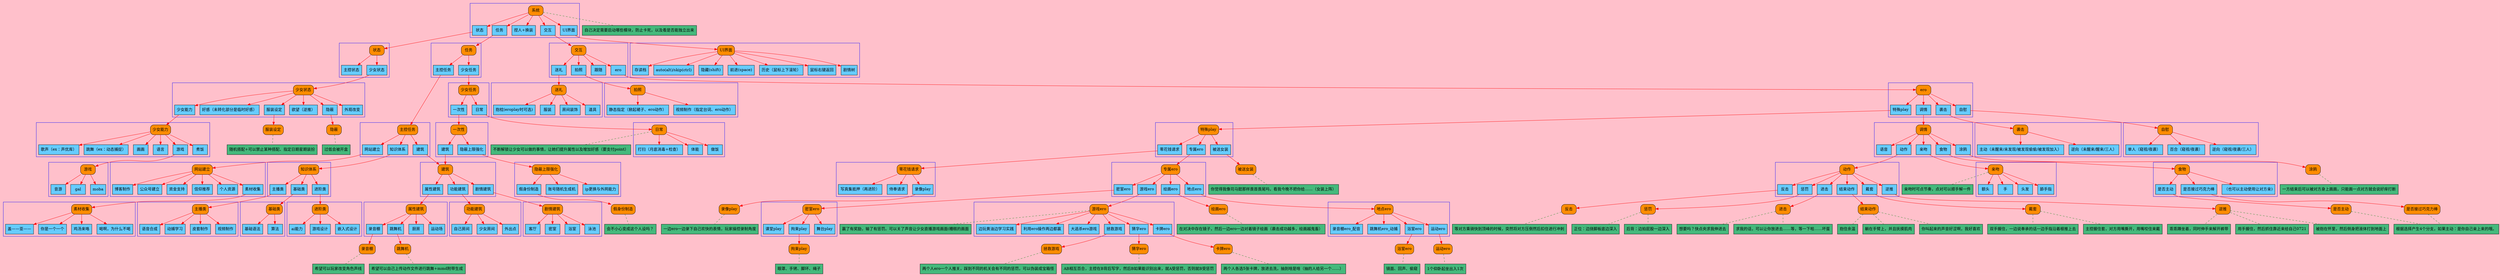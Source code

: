 digraph Example{
graph [bgcolor="pink"]
subgraph cluster_1{
	color="blue"
	1 3 5 7 9 11
}
subgraph cluster_10{
	color="blue"
	10 14 16 18 20 22 24 26
}
subgraph cluster_4{
	color="blue"
	4 28 30
}
subgraph cluster_27{
	color="blue"
	27 32 34 36
}
subgraph cluster_35{
	color="blue"
	35 38 40 42
}
subgraph cluster_37{
	color="blue"
	37 44 46 48 50
}
subgraph cluster_33{
	color="blue"
	33 52 54 56 58 60 62
}
subgraph cluster_61{
	color="blue"
	61 64 66 68 70
}
subgraph cluster_39{
	color="blue"
	39 72 74
}
subgraph cluster_41{
	color="blue"
	41 76 78 80
}
subgraph cluster_29{
	color="blue"
	29 82 84
}
subgraph cluster_81{
	color="blue"
	81 85 87
}
subgraph cluster_83{
	color="blue"
	83 89 91 93
}
subgraph cluster_86{
	color="blue"
	86 95 97 99
}
subgraph cluster_31{
	color="blue"
	31 101 103 105
}
subgraph cluster_100{
	color="blue"
	100 107 109 111 113
}
subgraph cluster_102{
	color="blue"
	102 115 117 119
}
subgraph cluster_104{
	color="blue"
	104 121 123 125 127
}
subgraph cluster_2{
	color="blue"
	2 131 133
}
subgraph cluster_132{
	color="blue"
	132 135 137 139 141 143 145
}
subgraph cluster_134{
	color="blue"
	134 147 149 151 153 155 157
}
subgraph cluster_154{
	color="blue"
	154 159 161 163
}
subgraph cluster_168{
	color="blue"
	168 170 172 174 176
}
subgraph cluster_169{
	color="blue"
	169 178 180
}
subgraph cluster_171{
	color="blue"
	171 182 184 186
}
subgraph cluster_173{
	color="blue"
	173 188 190 192
}
subgraph cluster_189{
	color="blue"
	189 194 196 198
}
subgraph cluster_187{
	color="blue"
	187 200 202 204 206
}
subgraph cluster_199{
	color="blue"
	199 208 210 212 214
}
subgraph cluster_201{
	color="blue"
	201 216 218 220
}
subgraph cluster_203{
	color="blue"
	203 222 224 226 228 230 232
}
subgraph cluster_175{
	color="blue"
	175 244 246 248 250 252
}
subgraph cluster_245{
	color="blue"
	245 254 256 258 260 262 264
}
subgraph cluster_249{
	color="blue"
	249 280 282 284 286
}
subgraph cluster_251{
	color="blue"
	251 289 291 293
}
subgraph cluster_8{
	color="blue"
	8 296 298 300 301
}
subgraph cluster_295{
	color="blue"
	295 303 305 307 309
}
subgraph cluster_297{
	color="blue"
	297 311 313
}
1 [label="系统",shape="Mrecord",style="filled",fillcolor="#FF8C00"]
1 -> {11,9,7,5,3}[style="solid",color="red"]
1 -> {12}[style="dashed",color="ForestGreen",dir="none"]
11 -> {10}[style="solid",color="red"]
9 -> {8}[style="solid",color="red"]
5 -> {4}[style="solid",color="red"]
3 -> {2}[style="solid",color="red"]
10 -> {26,24,22,20,18,16,14}[style="solid",color="red"]
8 -> {301,300,298,296}[style="solid",color="red"]
4 -> {30,28}[style="solid",color="red"]
2 -> {133,131}[style="solid",color="red"]
301 -> {168}[style="solid",color="red"]
298 -> {297}[style="solid",color="red"]
296 -> {295}[style="solid",color="red"]
30 -> {29}[style="solid",color="red"]
28 -> {27}[style="solid",color="red"]
133 -> {132}[style="solid",color="red"]
168 -> {176,174,172,170}[style="solid",color="red"]
297 -> {313,311}[style="solid",color="red"]
295 -> {309,307,305,303}[style="solid",color="red"]
29 -> {84,82}[style="solid",color="red"]
27 -> {36,34,32}[style="solid",color="red"]
132 -> {145,143,141,139,137,135}[style="solid",color="red"]
176 -> {175}[style="solid",color="red"]
174 -> {173}[style="solid",color="red"]
172 -> {171}[style="solid",color="red"]
170 -> {169}[style="solid",color="red"]
84 -> {83}[style="solid",color="red"]
82 -> {81}[style="solid",color="red"]
36 -> {35}[style="solid",color="red"]
34 -> {33}[style="solid",color="red"]
32 -> {31}[style="solid",color="red"]
143 -> {142}[style="solid",color="red"]
139 -> {138}[style="solid",color="red"]
135 -> {134}[style="solid",color="red"]
175 -> {252,250,248,246,244}[style="solid",color="red"]
173 -> {192,190,188}[style="solid",color="red"]
171 -> {186,184,182}[style="solid",color="red"]
169 -> {180,178}[style="solid",color="red"]
83 -> {93,91,89}[style="solid",color="red"]
83 -> {128}[style="dashed",color="ForestGreen",dir="none"]
81 -> {87,85}[style="solid",color="red"]
35 -> {42,40,38}[style="solid",color="red"]
33 -> {62,60,58,56,54,52}[style="solid",color="red"]
31 -> {105,103,101}[style="solid",color="red"]
142 -> {164}[style="dashed",color="ForestGreen",dir="none"]
138 -> {167}[style="dashed",color="ForestGreen",dir="none"]
134 -> {157,155,153,151,149,147}[style="solid",color="red"]
252 -> {251}[style="solid",color="red"]
250 -> {249}[style="solid",color="red"]
248 -> {247}[style="solid",color="red"]
246 -> {245}[style="solid",color="red"]
192 -> {191}[style="solid",color="red"]
190 -> {189}[style="solid",color="red"]
188 -> {187}[style="solid",color="red"]
87 -> {86}[style="solid",color="red"]
85 -> {31}[style="solid",color="red"]
42 -> {41}[style="solid",color="red"]
40 -> {39}[style="solid",color="red"]
38 -> {37}[style="solid",color="red"]
62 -> {61}[style="solid",color="red"]
105 -> {104}[style="solid",color="red"]
103 -> {102}[style="solid",color="red"]
101 -> {100}[style="solid",color="red"]
155 -> {154}[style="solid",color="red"]
251 -> {293,291,289}[style="solid",color="red"]
249 -> {286,284,282,280}[style="solid",color="red"]
249 -> {287}[style="dashed",color="ForestGreen",dir="none"]
247 -> {267}[style="dashed",color="ForestGreen",dir="none"]
245 -> {264,262,260,258,256,254}[style="solid",color="red"]
191 -> {233}[style="dashed",color="ForestGreen",dir="none"]
189 -> {198,196,194}[style="solid",color="red"]
187 -> {206,204,202,200}[style="solid",color="red"]
86 -> {99,97,95}[style="solid",color="red"]
41 -> {80,78,76}[style="solid",color="red"]
39 -> {74,72}[style="solid",color="red"]
37 -> {50,48,46,44}[style="solid",color="red"]
61 -> {70,68,66,64}[style="solid",color="red"]
104 -> {127,125,123,121}[style="solid",color="red"]
102 -> {119,117,115}[style="solid",color="red"]
100 -> {113,111,109,107}[style="solid",color="red"]
154 -> {163,161,159}[style="solid",color="red"]
291 -> {290}[style="solid",color="red"]
289 -> {288}[style="solid",color="red"]
264 -> {263}[style="solid",color="red"]
262 -> {261}[style="solid",color="red"]
260 -> {259}[style="solid",color="red"]
258 -> {257}[style="solid",color="red"]
256 -> {255}[style="solid",color="red"]
254 -> {253}[style="solid",color="red"]
198 -> {197}[style="solid",color="red"]
206 -> {205}[style="solid",color="red"]
204 -> {203}[style="solid",color="red"]
202 -> {201}[style="solid",color="red"]
200 -> {199}[style="solid",color="red"]
95 -> {94}[style="solid",color="red"]
109 -> {108}[style="solid",color="red"]
107 -> {106}[style="solid",color="red"]
290 -> {294}[style="dashed",color="ForestGreen",dir="none"]
288 -> {294}[style="dashed",color="ForestGreen",dir="none"]
263 -> {266,265}[style="dashed",color="ForestGreen",dir="none"]
261 -> {275,274}[style="dashed",color="ForestGreen",dir="none"]
259 -> {271}[style="dashed",color="ForestGreen",dir="none"]
257 -> {278,277,276}[style="dashed",color="ForestGreen",dir="none"]
255 -> {273,272}[style="dashed",color="ForestGreen",dir="none"]
253 -> {270,269,268}[style="dashed",color="ForestGreen",dir="none"]
197 -> {242}[style="dashed",color="ForestGreen",dir="none"]
205 -> {239}[style="dashed",color="ForestGreen",dir="none"]
203 -> {232,230,228,226,224,222}[style="solid",color="red"]
203 -> {236}[style="dashed",color="ForestGreen",dir="none"]
201 -> {220,218,216}[style="solid",color="red"]
199 -> {214,212,210,208}[style="solid",color="red"]
94 -> {129}[style="dashed",color="ForestGreen",dir="none"]
108 -> {166}[style="dashed",color="ForestGreen",dir="none"]
106 -> {165}[style="dashed",color="ForestGreen",dir="none"]
232 -> {231}[style="solid",color="red"]
230 -> {229}[style="solid",color="red"]
228 -> {227}[style="solid",color="red"]
218 -> {217}[style="solid",color="red"]
214 -> {213}[style="solid",color="red"]
212 -> {211}[style="solid",color="red"]
231 -> {241}[style="dashed",color="ForestGreen",dir="none"]
229 -> {240}[style="dashed",color="ForestGreen",dir="none"]
227 -> {234}[style="dashed",color="ForestGreen",dir="none"]
217 -> {237}[style="dashed",color="ForestGreen",dir="none"]
213 -> {238}[style="dashed",color="ForestGreen",dir="none"]
211 -> {235}[style="dashed",color="ForestGreen",dir="none"]
2 [label="状态",shape="Mrecord",style="filled",fillcolor="#FF8C00"]
3 [label="状态",shape="box",style="filled",fillcolor="#66CCff"]
4 [label="任务",shape="Mrecord",style="filled",fillcolor="#FF8C00"]
5 [label="任务",shape="box",style="filled",fillcolor="#66CCff"]
7 [label="捏人+换装",shape="box",style="filled",fillcolor="#66CCff"]
8 [label="交互",shape="Mrecord",style="filled",fillcolor="#FF8C00"]
9 [label="交互",shape="box",style="filled",fillcolor="#66CCff"]
10 [label="UI界面",shape="Mrecord",style="filled",fillcolor="#FF8C00"]
11 [label="UI界面",shape="box",style="filled",fillcolor="#66CCff"]
12 [label="自己决定需要启动哪些模块，防止卡死，以及看是否能独立出来",shape="box",style="filled",fillcolor="#45b97c"]
14 [label="存读档",shape="box",style="filled",fillcolor="#66CCff"]
16 [label="auto(alt)/skip(ctrl)",shape="box",style="filled",fillcolor="#66CCff"]
18 [label="隐藏(shift)",shape="box",style="filled",fillcolor="#66CCff"]
20 [label="前进(space)",shape="box",style="filled",fillcolor="#66CCff"]
22 [label="历史（鼠标上下滚轮）",shape="box",style="filled",fillcolor="#66CCff"]
24 [label="鼠标右键返回",shape="box",style="filled",fillcolor="#66CCff"]
26 [label="剧情树",shape="box",style="filled",fillcolor="#66CCff"]
27 [label="主控任务",shape="Mrecord",style="filled",fillcolor="#FF8C00"]
28 [label="主控任务",shape="box",style="filled",fillcolor="#66CCff"]
29 [label="少女任务",shape="Mrecord",style="filled",fillcolor="#FF8C00"]
30 [label="少女任务",shape="box",style="filled",fillcolor="#66CCff"]
31 [label="建筑",shape="Mrecord",style="filled",fillcolor="#FF8C00"]
32 [label="建筑",shape="box",style="filled",fillcolor="#66CCff"]
33 [label="网站建立",shape="Mrecord",style="filled",fillcolor="#FF8C00"]
34 [label="网站建立",shape="box",style="filled",fillcolor="#66CCff"]
35 [label="知识体系",shape="Mrecord",style="filled",fillcolor="#FF8C00"]
36 [label="知识体系",shape="box",style="filled",fillcolor="#66CCff"]
37 [label="主播类",shape="Mrecord",style="filled",fillcolor="#FF8C00"]
38 [label="主播类",shape="box",style="filled",fillcolor="#66CCff"]
39 [label="基础类",shape="Mrecord",style="filled",fillcolor="#FF8C00"]
40 [label="基础类",shape="box",style="filled",fillcolor="#66CCff"]
41 [label="进阶类",shape="Mrecord",style="filled",fillcolor="#FF8C00"]
42 [label="进阶类",shape="box",style="filled",fillcolor="#66CCff"]
44 [label="语音合成",shape="box",style="filled",fillcolor="#66CCff"]
46 [label="动捕学习",shape="box",style="filled",fillcolor="#66CCff"]
48 [label="皮套制作",shape="box",style="filled",fillcolor="#66CCff"]
50 [label="视频制作",shape="box",style="filled",fillcolor="#66CCff"]
52 [label="博客制作",shape="box",style="filled",fillcolor="#66CCff"]
54 [label="公众号建立",shape="box",style="filled",fillcolor="#66CCff"]
56 [label="资金支持",shape="box",style="filled",fillcolor="#66CCff"]
58 [label="信仰推荐",shape="box",style="filled",fillcolor="#66CCff"]
60 [label="个人资源",shape="box",style="filled",fillcolor="#66CCff"]
61 [label="素材收集",shape="Mrecord",style="filled",fillcolor="#FF8C00"]
62 [label="素材收集",shape="box",style="filled",fillcolor="#66CCff"]
64 [label="盖——亚——",shape="box",style="filled",fillcolor="#66CCff"]
66 [label="你是一个一个",shape="box",style="filled",fillcolor="#66CCff"]
68 [label="鸡汤来咯",shape="box",style="filled",fillcolor="#66CCff"]
70 [label="喝啊，为什么不喝",shape="box",style="filled",fillcolor="#66CCff"]
72 [label="基础语法",shape="box",style="filled",fillcolor="#66CCff"]
74 [label="算法",shape="box",style="filled",fillcolor="#66CCff"]
76 [label="ai能力",shape="box",style="filled",fillcolor="#66CCff"]
78 [label="游戏设计",shape="box",style="filled",fillcolor="#66CCff"]
80 [label="嵌入式设计",shape="box",style="filled",fillcolor="#66CCff"]
81 [label="一次性",shape="Mrecord",style="filled",fillcolor="#FF8C00"]
82 [label="一次性",shape="box",style="filled",fillcolor="#66CCff"]
83 [label="日常",shape="Mrecord",style="filled",fillcolor="#FF8C00"]
84 [label="日常",shape="box",style="filled",fillcolor="#66CCff"]
85 [label="建筑",shape="box",style="filled",fillcolor="#66CCff"]
86 [label="隐蔽上限强化",shape="Mrecord",style="filled",fillcolor="#FF8C00"]
87 [label="隐蔽上限强化",shape="box",style="filled",fillcolor="#66CCff"]
89 [label="打扫（月底消毒+检查）",shape="box",style="filled",fillcolor="#66CCff"]
91 [label="体能",shape="box",style="filled",fillcolor="#66CCff"]
93 [label="做饭",shape="box",style="filled",fillcolor="#66CCff"]
94 [label="假身份制造",shape="Mrecord",style="filled",fillcolor="#FF8C00"]
95 [label="假身份制造",shape="box",style="filled",fillcolor="#66CCff"]
97 [label="账号随机生成机",shape="box",style="filled",fillcolor="#66CCff"]
99 [label="ip更换与外网能力",shape="box",style="filled",fillcolor="#66CCff"]
100 [label="属性建筑",shape="Mrecord",style="filled",fillcolor="#FF8C00"]
101 [label="属性建筑",shape="box",style="filled",fillcolor="#66CCff"]
102 [label="功能建筑",shape="Mrecord",style="filled",fillcolor="#FF8C00"]
103 [label="功能建筑",shape="box",style="filled",fillcolor="#66CCff"]
104 [label="剧情建筑",shape="Mrecord",style="filled",fillcolor="#FF8C00"]
105 [label="剧情建筑",shape="box",style="filled",fillcolor="#66CCff"]
106 [label="录音棚",shape="Mrecord",style="filled",fillcolor="#FF8C00"]
107 [label="录音棚",shape="box",style="filled",fillcolor="#66CCff"]
108 [label="跳舞机",shape="Mrecord",style="filled",fillcolor="#FF8C00"]
109 [label="跳舞机",shape="box",style="filled",fillcolor="#66CCff"]
111 [label="厨房",shape="box",style="filled",fillcolor="#66CCff"]
113 [label="运动场",shape="box",style="filled",fillcolor="#66CCff"]
115 [label="自己房间",shape="box",style="filled",fillcolor="#66CCff"]
117 [label="少女房间",shape="box",style="filled",fillcolor="#66CCff"]
119 [label="外出点",shape="box",style="filled",fillcolor="#66CCff"]
121 [label="客厅",shape="box",style="filled",fillcolor="#66CCff"]
123 [label="密室",shape="box",style="filled",fillcolor="#66CCff"]
125 [label="浴室",shape="box",style="filled",fillcolor="#66CCff"]
127 [label="泳池",shape="box",style="filled",fillcolor="#66CCff"]
128 [label="不断解锁让少女可以做的事情，让她们提升属性以及增加好感（要支付point）",shape="box",style="filled",fillcolor="#45b97c"]
129 [label="会不小心变成这个人设吗？",shape="box",style="filled",fillcolor="#45b97c"]
131 [label="主控状态",shape="box",style="filled",fillcolor="#66CCff"]
132 [label="少女状态",shape="Mrecord",style="filled",fillcolor="#FF8C00"]
133 [label="少女状态",shape="box",style="filled",fillcolor="#66CCff"]
134 [label="少女能力",shape="Mrecord",style="filled",fillcolor="#FF8C00"]
135 [label="少女能力",shape="box",style="filled",fillcolor="#66CCff"]
137 [label="好感（未转化部分是临时好感）",shape="box",style="filled",fillcolor="#66CCff"]
138 [label="隐蔽",shape="Mrecord",style="filled",fillcolor="#FF8C00"]
139 [label="隐蔽",shape="box",style="filled",fillcolor="#66CCff"]
141 [label="欲望（逆推）",shape="box",style="filled",fillcolor="#66CCff"]
142 [label="服装设定",shape="Mrecord",style="filled",fillcolor="#FF8C00"]
143 [label="服装设定",shape="box",style="filled",fillcolor="#66CCff"]
145 [label="外观改变",shape="box",style="filled",fillcolor="#66CCff"]
147 [label="歌声（ex：声优库）",shape="box",style="filled",fillcolor="#66CCff"]
149 [label="跳舞（ex：动态捕捉）",shape="box",style="filled",fillcolor="#66CCff"]
151 [label="画画",shape="box",style="filled",fillcolor="#66CCff"]
153 [label="语言",shape="box",style="filled",fillcolor="#66CCff"]
154 [label="游戏",shape="Mrecord",style="filled",fillcolor="#FF8C00"]
155 [label="游戏",shape="box",style="filled",fillcolor="#66CCff"]
157 [label="煮饭",shape="box",style="filled",fillcolor="#66CCff"]
159 [label="音游",shape="box",style="filled",fillcolor="#66CCff"]
161 [label="gal",shape="box",style="filled",fillcolor="#66CCff"]
163 [label="moba",shape="box",style="filled",fillcolor="#66CCff"]
164 [label="随机搭配+可以禁止某种搭配、指定日期星期装扮",shape="box",style="filled",fillcolor="#45b97c"]
165 [label="希望可以玩家改变角色声线",shape="box",style="filled",fillcolor="#45b97c"]
166 [label="希望可以自己上传动作文件进行跳舞+mmd附带生成",shape="box",style="filled",fillcolor="#45b97c"]
167 [label="过低会被开盒",shape="box",style="filled",fillcolor="#45b97c"]
168 [label="ero",shape="Mrecord",style="filled",fillcolor="#FF8C00"]
169 [label="袭击",shape="Mrecord",style="filled",fillcolor="#FF8C00"]
170 [label="袭击",shape="box",style="filled",fillcolor="#66CCff"]
171 [label="自慰",shape="Mrecord",style="filled",fillcolor="#FF8C00"]
172 [label="自慰",shape="box",style="filled",fillcolor="#66CCff"]
173 [label="特殊play",shape="Mrecord",style="filled",fillcolor="#FF8C00"]
174 [label="特殊play",shape="box",style="filled",fillcolor="#66CCff"]
175 [label="调情",shape="Mrecord",style="filled",fillcolor="#FF8C00"]
176 [label="调情",shape="box",style="filled",fillcolor="#66CCff"]
178 [label="主动（未醒来/未发现/被发现偷偷/被发现加入）",shape="box",style="filled",fillcolor="#66CCff"]
180 [label="逆向（未醒来/醒来/三人）",shape="box",style="filled",fillcolor="#66CCff"]
182 [label="单人（窥视/夜袭）",shape="box",style="filled",fillcolor="#66CCff"]
184 [label="百合（窥视/夜袭）",shape="box",style="filled",fillcolor="#66CCff"]
186 [label="逆向（窥视/夜袭/三人）",shape="box",style="filled",fillcolor="#66CCff"]
187 [label="专属ero",shape="Mrecord",style="filled",fillcolor="#FF8C00"]
188 [label="专属ero",shape="box",style="filled",fillcolor="#66CCff"]
189 [label="零花钱请求",shape="Mrecord",style="filled",fillcolor="#FF8C00"]
190 [label="零花钱请求",shape="box",style="filled",fillcolor="#66CCff"]
191 [label="被送女装",shape="Mrecord",style="filled",fillcolor="#FF8C00"]
192 [label="被送女装",shape="box",style="filled",fillcolor="#66CCff"]
194 [label="写真集抵押（再进阶）",shape="box",style="filled",fillcolor="#66CCff"]
196 [label="侍奉请求",shape="box",style="filled",fillcolor="#66CCff"]
197 [label="录像play",shape="Mrecord",style="filled",fillcolor="#FF8C00"]
198 [label="录像play",shape="box",style="filled",fillcolor="#66CCff"]
199 [label="地点ero",shape="Mrecord",style="filled",fillcolor="#FF8C00"]
200 [label="地点ero",shape="box",style="filled",fillcolor="#66CCff"]
201 [label="密室ero",shape="Mrecord",style="filled",fillcolor="#FF8C00"]
202 [label="密室ero",shape="box",style="filled",fillcolor="#66CCff"]
203 [label="游戏ero",shape="Mrecord",style="filled",fillcolor="#FF8C00"]
204 [label="游戏ero",shape="box",style="filled",fillcolor="#66CCff"]
205 [label="绘画ero",shape="Mrecord",style="filled",fillcolor="#FF8C00"]
206 [label="绘画ero",shape="box",style="filled",fillcolor="#66CCff"]
208 [label="录音棚ero_配音",shape="box",style="filled",fillcolor="#66CCff"]
210 [label="跳舞机ero_动捕",shape="box",style="filled",fillcolor="#66CCff"]
211 [label="浴室ero",shape="Mrecord",style="filled",fillcolor="#FF8C00"]
212 [label="浴室ero",shape="box",style="filled",fillcolor="#66CCff"]
213 [label="运动ero",shape="Mrecord",style="filled",fillcolor="#FF8C00"]
214 [label="运动ero",shape="box",style="filled",fillcolor="#66CCff"]
216 [label="课堂play",shape="box",style="filled",fillcolor="#66CCff"]
217 [label="拘束play",shape="Mrecord",style="filled",fillcolor="#FF8C00"]
218 [label="拘束play",shape="box",style="filled",fillcolor="#66CCff"]
220 [label="舞台play",shape="box",style="filled",fillcolor="#66CCff"]
222 [label="边玩黄油边学习实践",shape="box",style="filled",fillcolor="#66CCff"]
224 [label="利用ero操作两边都赢",shape="box",style="filled",fillcolor="#66CCff"]
226 [label="大逃杀ero游戏",shape="box",style="filled",fillcolor="#66CCff"]
227 [label="拯救游戏",shape="Mrecord",style="filled",fillcolor="#FF8C00"]
228 [label="拯救游戏",shape="box",style="filled",fillcolor="#66CCff"]
229 [label="猜字ero",shape="Mrecord",style="filled",fillcolor="#FF8C00"]
230 [label="猜字ero",shape="box",style="filled",fillcolor="#66CCff"]
231 [label="卡牌ero",shape="Mrecord",style="filled",fillcolor="#FF8C00"]
232 [label="卡牌ero",shape="box",style="filled",fillcolor="#66CCff"]
233 [label="你觉得我像司马懿那样畏首畏尾吗，看我今晚不把你给……（女装上阵）",shape="box",style="filled",fillcolor="#45b97c"]
234 [label="两个人ero一个人推关，踩到不同的机关会有不同的惩罚，可以伪装成宝箱怪",shape="box",style="filled",fillcolor="#45b97c"]
235 [label="镜面、回声、偷窥",shape="box",style="filled",fillcolor="#45b97c"]
236 [label="赢了有奖励，输了有惩罚。可以关了声音让少女直播游戏画面(糟糕的画面",shape="box",style="filled",fillcolor="#45b97c"]
237 [label="眼罩、手铐、脚环、绳子",shape="box",style="filled",fillcolor="#45b97c"]
238 [label="1个仰卧起坐出入1次",shape="box",style="filled",fillcolor="#45b97c"]
239 [label="在对决中存在镜子，然后一边ero一边对着镜子绘画（袭击成功越多，绘画越鬼畜）",shape="box",style="filled",fillcolor="#45b97c"]
240 [label="AB相互百合，主控在B背后写字，然后B如果能识别出来，就A受惩罚，否则就B受惩罚",shape="box",style="filled",fillcolor="#45b97c"]
241 [label="两个人各选5张卡牌，放进去洗，抽到啥是啥（抽的人给另一个……）",shape="box",style="filled",fillcolor="#45b97c"]
242 [label="一边ero一边录下自己欢快的表情，玩家操控录制角度",shape="box",style="filled",fillcolor="#45b97c"]
244 [label="语音",shape="box",style="filled",fillcolor="#66CCff"]
245 [label="动作",shape="Mrecord",style="filled",fillcolor="#FF8C00"]
246 [label="动作",shape="box",style="filled",fillcolor="#66CCff"]
247 [label="涂鸦",shape="Mrecord",style="filled",fillcolor="#FF8C00"]
248 [label="涂鸦",shape="box",style="filled",fillcolor="#66CCff"]
249 [label="亲吻",shape="Mrecord",style="filled",fillcolor="#FF8C00"]
250 [label="亲吻",shape="box",style="filled",fillcolor="#66CCff"]
251 [label="食物",shape="Mrecord",style="filled",fillcolor="#FF8C00"]
252 [label="食物",shape="box",style="filled",fillcolor="#66CCff"]
253 [label="结束动作",shape="Mrecord",style="filled",fillcolor="#FF8C00"]
254 [label="结束动作",shape="box",style="filled",fillcolor="#66CCff"]
255 [label="戴套",shape="Mrecord",style="filled",fillcolor="#FF8C00"]
256 [label="戴套",shape="box",style="filled",fillcolor="#66CCff"]
257 [label="逆推",shape="Mrecord",style="filled",fillcolor="#FF8C00"]
258 [label="逆推",shape="box",style="filled",fillcolor="#66CCff"]
259 [label="反击",shape="Mrecord",style="filled",fillcolor="#FF8C00"]
260 [label="反击",shape="box",style="filled",fillcolor="#66CCff"]
261 [label="惩罚",shape="Mrecord",style="filled",fillcolor="#FF8C00"]
262 [label="惩罚",shape="box",style="filled",fillcolor="#66CCff"]
263 [label="进击",shape="Mrecord",style="filled",fillcolor="#FF8C00"]
264 [label="进击",shape="box",style="filled",fillcolor="#66CCff"]
265 [label="求我的话，可以让你放进去……等，等一下啦……坏蛋",shape="box",style="filled",fillcolor="#45b97c"]
266 [label="想要吗？快点央求我伸进去",shape="box",style="filled",fillcolor="#45b97c"]
267 [label="一方结束后可以被对方身上画画，只能画一点对方就会说好痒打断",shape="box",style="filled",fillcolor="#45b97c"]
268 [label="躺在手臂上，并且抚摸肌肉",shape="box",style="filled",fillcolor="#45b97c"]
269 [label="抱住余温",shape="box",style="filled",fillcolor="#45b97c"]
270 [label="你叫起来的声音好涩啊，我好喜欢",shape="box",style="filled",fillcolor="#45b97c"]
271 [label="等对方乘骑快到顶峰的时候，突然将对方压倒然后扣住进行冲刺",shape="box",style="filled",fillcolor="#45b97c"]
272 [label="主控握住套，对方用嘴撕开，用嘴咬住来戴",shape="box",style="filled",fillcolor="#45b97c"]
273 [label="双手握住，一边说奉承的话一边手指沿着根推上去",shape="box",style="filled",fillcolor="#45b97c"]
274 [label="后背：边拍屁股一边深入",shape="box",style="filled",fillcolor="#45b97c"]
275 [label="正位：边挠脚板底边深入",shape="box",style="filled",fillcolor="#45b97c"]
276 [label="用手握住，然后抓住靠近来给自己0721",shape="box",style="filled",fillcolor="#45b97c"]
277 [label="乖乖蹲坐着，同时伸手来解开裤带",shape="box",style="filled",fillcolor="#45b97c"]
278 [label="被抱在怀里，然后侧身把液体打到地面上",shape="box",style="filled",fillcolor="#45b97c"]
280 [label="额头",shape="box",style="filled",fillcolor="#66CCff"]
282 [label="手",shape="box",style="filled",fillcolor="#66CCff"]
284 [label="头发",shape="box",style="filled",fillcolor="#66CCff"]
286 [label="舔手指",shape="box",style="filled",fillcolor="#66CCff"]
287 [label="亲吻时可点节奏，点对可以顺手解一件",shape="box",style="filled",fillcolor="#45b97c"]
288 [label="是否接过巧克力棒",shape="Mrecord",style="filled",fillcolor="#FF8C00"]
289 [label="是否接过巧克力棒",shape="box",style="filled",fillcolor="#66CCff"]
290 [label="是否主动",shape="Mrecord",style="filled",fillcolor="#FF8C00"]
291 [label="是否主动",shape="box",style="filled",fillcolor="#66CCff"]
293 [label="（也可以主动使用让对方亲)",shape="box",style="filled",fillcolor="#66CCff"]
294 [label="根据选择产生4个分支，如果主动：是你自己亲上来的哦。",shape="box",style="filled",fillcolor="#45b97c"]
295 [label="送礼",shape="Mrecord",style="filled",fillcolor="#FF8C00"]
296 [label="送礼",shape="box",style="filled",fillcolor="#66CCff"]
297 [label="拍照",shape="Mrecord",style="filled",fillcolor="#FF8C00"]
298 [label="拍照",shape="box",style="filled",fillcolor="#66CCff"]
300 [label="跟随",shape="box",style="filled",fillcolor="#66CCff"]
301 [label="ero",shape="box",style="filled",fillcolor="#66CCff"]
303 [label="抱枕(eroplay时可选)",shape="box",style="filled",fillcolor="#66CCff"]
305 [label="服装",shape="box",style="filled",fillcolor="#66CCff"]
307 [label="房间装饰",shape="box",style="filled",fillcolor="#66CCff"]
309 [label="道具",shape="box",style="filled",fillcolor="#66CCff"]
311 [label="静态指定（掀起裙子、ero动作）",shape="box",style="filled",fillcolor="#66CCff"]
313 [label="视频制作（指定台词、ero动作）",shape="box",style="filled",fillcolor="#66CCff"]
}